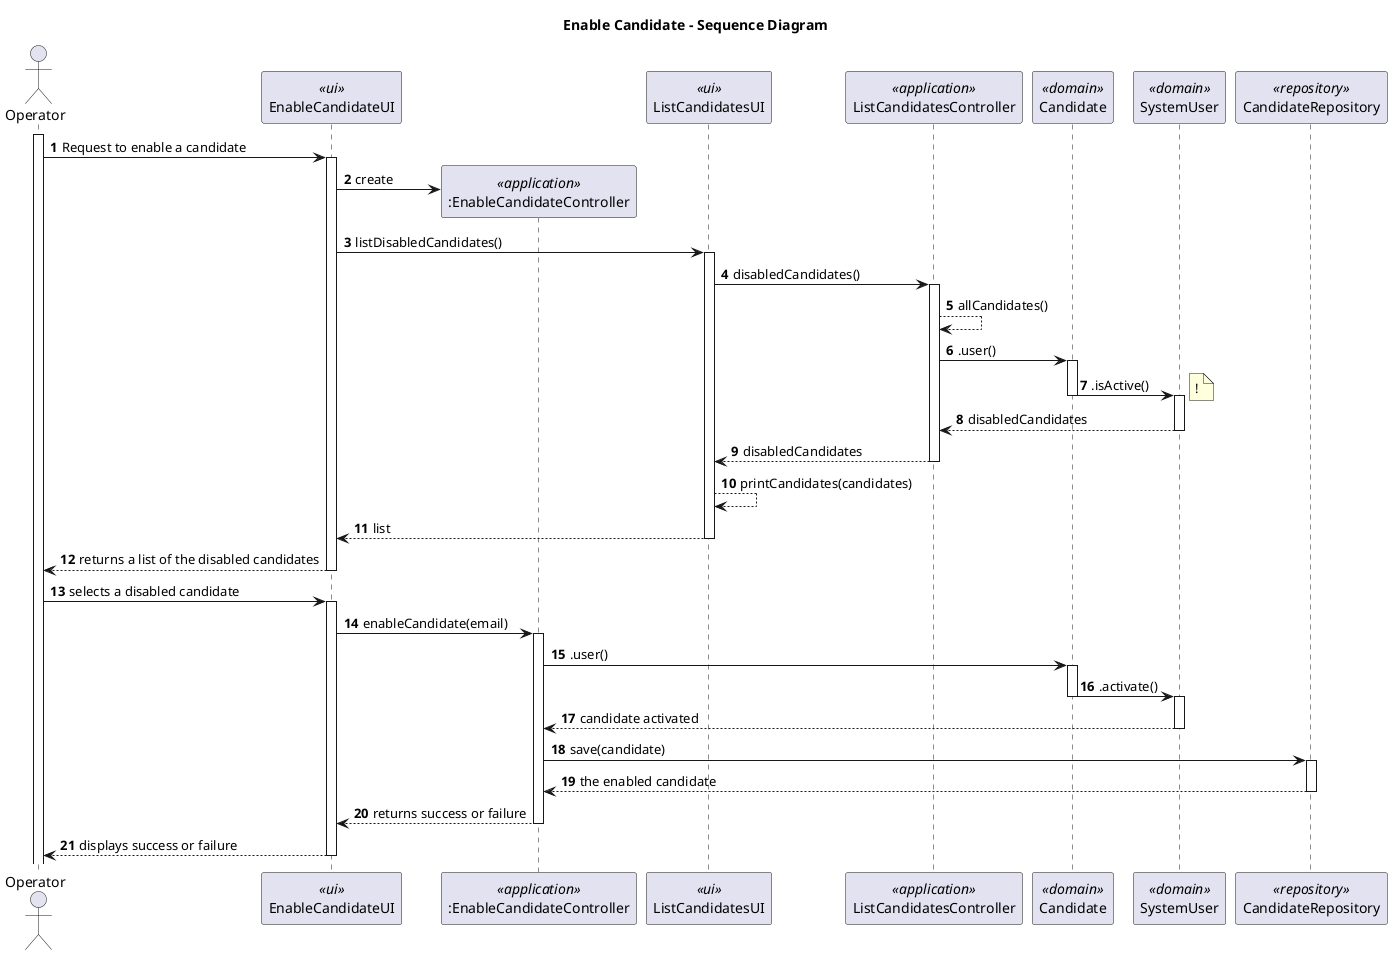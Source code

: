 @startuml

title Enable Candidate - Sequence Diagram

autonumber
actor Operator as ADM
participant "EnableCandidateUI" as UI <<ui>>
participant ":EnableCandidateController" as CTRL <<application>>
participant "ListCandidatesUI" as LUI <<ui>>
participant "ListCandidatesController" as LCTRL <<application>>
participant "Candidate" as EU <<domain>>
participant "SystemUser" as SYS <<domain>>
participant "CandidateRepository" as REPO <<repository>>


activate ADM
ADM-> UI : Request to enable a candidate
activate UI
UI -> CTRL** : create
UI -> LUI: listDisabledCandidates()
activate LUI
LUI-> LCTRL :disabledCandidates()
activate LCTRL
LCTRL-->LCTRL: allCandidates()
LCTRL-> EU: .user()
activate EU
EU-> SYS : .isActive()
note right
    !
end note
deactivate EU
activate SYS
SYS-->LCTRL:disabledCandidates
deactivate SYS
LCTRL-->LUI:disabledCandidates
deactivate LCTRL
LUI-->LUI:printCandidates(candidates)
LUI --> UI : list
deactivate LUI
UI-->ADM: returns a list of the disabled candidates
deactivate UI
ADM -> UI : selects a disabled candidate
activate UI
UI -> CTRL : enableCandidate(email)
activate CTRL
CTRL-> EU: .user()
activate EU
EU -> SYS : .activate()
deactivate EU
activate SYS
SYS--> CTRL :candidate activated
deactivate SYS
CTRL -> REPO : save(candidate)
activate REPO
REPO--> CTRL: the enabled candidate
deactivate REPO
deactivate SYS
CTRL --> UI : returns success or failure
deactivate CTRL
UI --> ADM : displays success or failure
deactivate UI


@enduml
